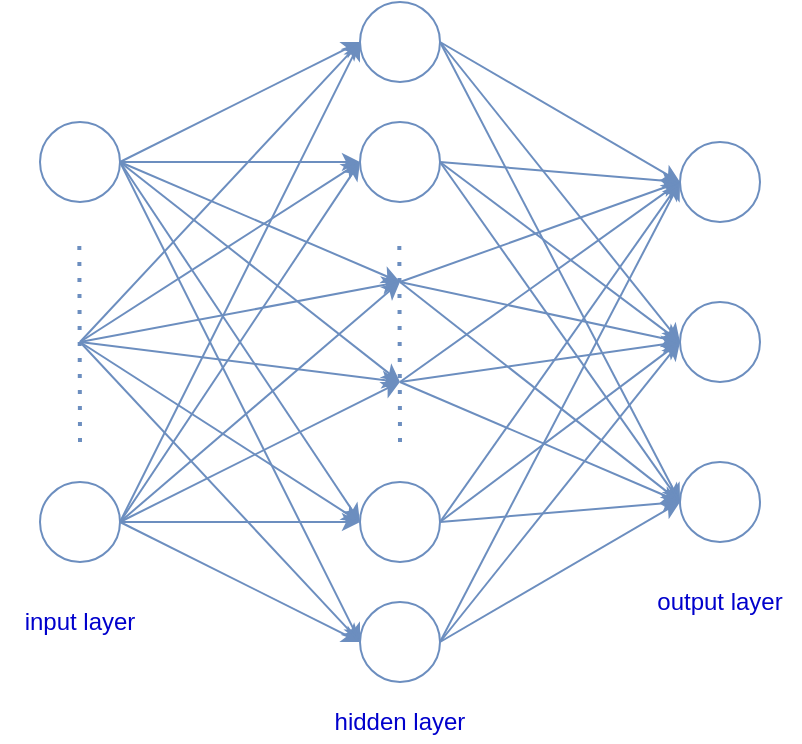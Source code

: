 <mxfile version="14.2.6" type="device"><diagram id="Zvp8a2dFq3VjQXaLthDZ" name="Page-1"><mxGraphModel dx="600" dy="470" grid="1" gridSize="10" guides="1" tooltips="1" connect="1" arrows="1" fold="1" page="1" pageScale="1" pageWidth="850" pageHeight="1100" math="0" shadow="0"><root><mxCell id="0"/><mxCell id="1" parent="0"/><mxCell id="e1cm0MablUtUnwS7bylB-32" style="edgeStyle=orthogonalEdgeStyle;rounded=0;orthogonalLoop=1;jettySize=auto;html=1;entryX=0;entryY=0.5;entryDx=0;entryDy=0;fillColor=#dae8fc;strokeColor=#6c8ebf;" edge="1" parent="1" source="e1cm0MablUtUnwS7bylB-4" target="e1cm0MablUtUnwS7bylB-12"><mxGeometry relative="1" as="geometry"/></mxCell><mxCell id="e1cm0MablUtUnwS7bylB-4" value="" style="ellipse;whiteSpace=wrap;html=1;aspect=fixed;strokeColor=#6c8ebf;fillColor=none;" vertex="1" parent="1"><mxGeometry x="120" y="180" width="40" height="40" as="geometry"/></mxCell><mxCell id="e1cm0MablUtUnwS7bylB-5" value="" style="ellipse;whiteSpace=wrap;html=1;aspect=fixed;strokeColor=#6c8ebf;fillColor=none;" vertex="1" parent="1"><mxGeometry x="120" y="360" width="40" height="40" as="geometry"/></mxCell><mxCell id="e1cm0MablUtUnwS7bylB-11" value="" style="ellipse;whiteSpace=wrap;html=1;aspect=fixed;strokeColor=#6c8ebf;fillColor=none;" vertex="1" parent="1"><mxGeometry x="280" y="120" width="40" height="40" as="geometry"/></mxCell><mxCell id="e1cm0MablUtUnwS7bylB-12" value="" style="ellipse;whiteSpace=wrap;html=1;aspect=fixed;strokeColor=#6c8ebf;fillColor=none;" vertex="1" parent="1"><mxGeometry x="280" y="180" width="40" height="40" as="geometry"/></mxCell><mxCell id="e1cm0MablUtUnwS7bylB-13" value="" style="ellipse;whiteSpace=wrap;html=1;aspect=fixed;strokeColor=#6c8ebf;fillColor=none;" vertex="1" parent="1"><mxGeometry x="280" y="360" width="40" height="40" as="geometry"/></mxCell><mxCell id="e1cm0MablUtUnwS7bylB-14" value="" style="ellipse;whiteSpace=wrap;html=1;aspect=fixed;strokeColor=#6c8ebf;fillColor=none;" vertex="1" parent="1"><mxGeometry x="280" y="420" width="40" height="40" as="geometry"/></mxCell><mxCell id="e1cm0MablUtUnwS7bylB-15" value="" style="endArrow=none;dashed=1;html=1;dashPattern=1 3;strokeWidth=2;fillColor=#dae8fc;strokeColor=#6c8ebf;" edge="1" parent="1"><mxGeometry width="50" height="50" relative="1" as="geometry"><mxPoint x="300" y="340" as="sourcePoint"/><mxPoint x="299.66" y="240" as="targetPoint"/></mxGeometry></mxCell><mxCell id="e1cm0MablUtUnwS7bylB-18" value="" style="ellipse;whiteSpace=wrap;html=1;aspect=fixed;strokeColor=#6c8ebf;fillColor=none;" vertex="1" parent="1"><mxGeometry x="440" y="270" width="40" height="40" as="geometry"/></mxCell><mxCell id="e1cm0MablUtUnwS7bylB-21" value="" style="ellipse;whiteSpace=wrap;html=1;aspect=fixed;strokeColor=#6c8ebf;fillColor=none;" vertex="1" parent="1"><mxGeometry x="440" y="190" width="40" height="40" as="geometry"/></mxCell><mxCell id="e1cm0MablUtUnwS7bylB-23" value="" style="ellipse;whiteSpace=wrap;html=1;aspect=fixed;strokeColor=#6c8ebf;fillColor=none;" vertex="1" parent="1"><mxGeometry x="440" y="350" width="40" height="40" as="geometry"/></mxCell><mxCell id="e1cm0MablUtUnwS7bylB-24" value="" style="endArrow=none;dashed=1;html=1;dashPattern=1 3;strokeWidth=2;fillColor=#dae8fc;strokeColor=#6c8ebf;" edge="1" parent="1"><mxGeometry width="50" height="50" relative="1" as="geometry"><mxPoint x="140" y="340" as="sourcePoint"/><mxPoint x="139.66" y="240" as="targetPoint"/></mxGeometry></mxCell><mxCell id="e1cm0MablUtUnwS7bylB-33" value="" style="endArrow=classic;html=1;exitX=1;exitY=0.5;exitDx=0;exitDy=0;entryX=0;entryY=0.5;entryDx=0;entryDy=0;fillColor=#dae8fc;strokeColor=#6c8ebf;" edge="1" parent="1" source="e1cm0MablUtUnwS7bylB-4" target="e1cm0MablUtUnwS7bylB-11"><mxGeometry width="50" height="50" relative="1" as="geometry"><mxPoint x="170" y="150" as="sourcePoint"/><mxPoint x="290" y="210" as="targetPoint"/></mxGeometry></mxCell><mxCell id="e1cm0MablUtUnwS7bylB-34" value="" style="endArrow=classic;html=1;exitX=1;exitY=0.5;exitDx=0;exitDy=0;fillColor=#dae8fc;strokeColor=#6c8ebf;" edge="1" parent="1" source="e1cm0MablUtUnwS7bylB-4"><mxGeometry width="50" height="50" relative="1" as="geometry"><mxPoint x="170" y="210" as="sourcePoint"/><mxPoint x="300" y="260" as="targetPoint"/></mxGeometry></mxCell><mxCell id="e1cm0MablUtUnwS7bylB-35" value="" style="endArrow=classic;html=1;exitX=1;exitY=0.5;exitDx=0;exitDy=0;fillColor=#dae8fc;strokeColor=#6c8ebf;" edge="1" parent="1" source="e1cm0MablUtUnwS7bylB-4"><mxGeometry width="50" height="50" relative="1" as="geometry"><mxPoint x="170" y="210" as="sourcePoint"/><mxPoint x="300" y="310" as="targetPoint"/></mxGeometry></mxCell><mxCell id="e1cm0MablUtUnwS7bylB-36" value="" style="endArrow=classic;html=1;exitX=1;exitY=0.5;exitDx=0;exitDy=0;fillColor=#dae8fc;strokeColor=#6c8ebf;entryX=0;entryY=0.5;entryDx=0;entryDy=0;" edge="1" parent="1" source="e1cm0MablUtUnwS7bylB-4" target="e1cm0MablUtUnwS7bylB-13"><mxGeometry width="50" height="50" relative="1" as="geometry"><mxPoint x="170" y="210" as="sourcePoint"/><mxPoint x="310" y="320" as="targetPoint"/></mxGeometry></mxCell><mxCell id="e1cm0MablUtUnwS7bylB-37" value="" style="endArrow=classic;html=1;exitX=1;exitY=0.5;exitDx=0;exitDy=0;fillColor=#dae8fc;strokeColor=#6c8ebf;entryX=0;entryY=0.5;entryDx=0;entryDy=0;" edge="1" parent="1" source="e1cm0MablUtUnwS7bylB-4" target="e1cm0MablUtUnwS7bylB-14"><mxGeometry width="50" height="50" relative="1" as="geometry"><mxPoint x="170" y="210" as="sourcePoint"/><mxPoint x="290" y="370" as="targetPoint"/></mxGeometry></mxCell><mxCell id="e1cm0MablUtUnwS7bylB-38" value="" style="endArrow=classic;html=1;fillColor=#dae8fc;strokeColor=#6c8ebf;entryX=0;entryY=0.5;entryDx=0;entryDy=0;" edge="1" parent="1" target="e1cm0MablUtUnwS7bylB-11"><mxGeometry width="50" height="50" relative="1" as="geometry"><mxPoint x="140" y="290" as="sourcePoint"/><mxPoint x="295.858" y="435.858" as="targetPoint"/></mxGeometry></mxCell><mxCell id="e1cm0MablUtUnwS7bylB-39" value="" style="endArrow=classic;html=1;fillColor=#dae8fc;strokeColor=#6c8ebf;entryX=0;entryY=0.5;entryDx=0;entryDy=0;" edge="1" parent="1" target="e1cm0MablUtUnwS7bylB-12"><mxGeometry width="50" height="50" relative="1" as="geometry"><mxPoint x="140" y="290" as="sourcePoint"/><mxPoint x="290" y="150" as="targetPoint"/></mxGeometry></mxCell><mxCell id="e1cm0MablUtUnwS7bylB-40" value="" style="endArrow=classic;html=1;fillColor=#dae8fc;strokeColor=#6c8ebf;" edge="1" parent="1"><mxGeometry width="50" height="50" relative="1" as="geometry"><mxPoint x="140" y="290" as="sourcePoint"/><mxPoint x="300" y="260" as="targetPoint"/></mxGeometry></mxCell><mxCell id="e1cm0MablUtUnwS7bylB-41" value="" style="endArrow=classic;html=1;fillColor=#dae8fc;strokeColor=#6c8ebf;" edge="1" parent="1"><mxGeometry width="50" height="50" relative="1" as="geometry"><mxPoint x="140" y="290" as="sourcePoint"/><mxPoint x="300" y="310" as="targetPoint"/></mxGeometry></mxCell><mxCell id="e1cm0MablUtUnwS7bylB-42" value="" style="endArrow=classic;html=1;fillColor=#dae8fc;strokeColor=#6c8ebf;entryX=0;entryY=0.5;entryDx=0;entryDy=0;" edge="1" parent="1" target="e1cm0MablUtUnwS7bylB-13"><mxGeometry width="50" height="50" relative="1" as="geometry"><mxPoint x="140" y="290" as="sourcePoint"/><mxPoint x="310" y="320" as="targetPoint"/></mxGeometry></mxCell><mxCell id="e1cm0MablUtUnwS7bylB-43" value="" style="endArrow=classic;html=1;fillColor=#dae8fc;strokeColor=#6c8ebf;entryX=0;entryY=0.5;entryDx=0;entryDy=0;" edge="1" parent="1" target="e1cm0MablUtUnwS7bylB-14"><mxGeometry width="50" height="50" relative="1" as="geometry"><mxPoint x="140" y="290" as="sourcePoint"/><mxPoint x="295.858" y="375.858" as="targetPoint"/></mxGeometry></mxCell><mxCell id="e1cm0MablUtUnwS7bylB-44" value="" style="endArrow=classic;html=1;fillColor=#dae8fc;strokeColor=#6c8ebf;exitX=1;exitY=0.5;exitDx=0;exitDy=0;entryX=0;entryY=0.5;entryDx=0;entryDy=0;" edge="1" parent="1" source="e1cm0MablUtUnwS7bylB-5" target="e1cm0MablUtUnwS7bylB-11"><mxGeometry width="50" height="50" relative="1" as="geometry"><mxPoint x="150" y="300" as="sourcePoint"/><mxPoint x="370" y="170" as="targetPoint"/></mxGeometry></mxCell><mxCell id="e1cm0MablUtUnwS7bylB-45" value="" style="endArrow=classic;html=1;fillColor=#dae8fc;strokeColor=#6c8ebf;exitX=1;exitY=0.5;exitDx=0;exitDy=0;entryX=0;entryY=0.5;entryDx=0;entryDy=0;" edge="1" parent="1" source="e1cm0MablUtUnwS7bylB-5" target="e1cm0MablUtUnwS7bylB-12"><mxGeometry width="50" height="50" relative="1" as="geometry"><mxPoint x="170" y="390" as="sourcePoint"/><mxPoint x="290" y="150" as="targetPoint"/></mxGeometry></mxCell><mxCell id="e1cm0MablUtUnwS7bylB-46" value="" style="endArrow=classic;html=1;fillColor=#dae8fc;strokeColor=#6c8ebf;exitX=1;exitY=0.5;exitDx=0;exitDy=0;" edge="1" parent="1" source="e1cm0MablUtUnwS7bylB-5"><mxGeometry width="50" height="50" relative="1" as="geometry"><mxPoint x="170" y="390" as="sourcePoint"/><mxPoint x="300" y="260" as="targetPoint"/></mxGeometry></mxCell><mxCell id="e1cm0MablUtUnwS7bylB-47" value="" style="endArrow=classic;html=1;fillColor=#dae8fc;strokeColor=#6c8ebf;" edge="1" parent="1"><mxGeometry width="50" height="50" relative="1" as="geometry"><mxPoint x="160" y="380" as="sourcePoint"/><mxPoint x="300" y="310" as="targetPoint"/></mxGeometry></mxCell><mxCell id="e1cm0MablUtUnwS7bylB-48" value="" style="endArrow=classic;html=1;fillColor=#dae8fc;strokeColor=#6c8ebf;entryX=0;entryY=0.5;entryDx=0;entryDy=0;exitX=1;exitY=0.5;exitDx=0;exitDy=0;" edge="1" parent="1" source="e1cm0MablUtUnwS7bylB-5" target="e1cm0MablUtUnwS7bylB-13"><mxGeometry width="50" height="50" relative="1" as="geometry"><mxPoint x="170" y="390" as="sourcePoint"/><mxPoint x="310" y="320" as="targetPoint"/></mxGeometry></mxCell><mxCell id="e1cm0MablUtUnwS7bylB-49" value="" style="endArrow=classic;html=1;fillColor=#dae8fc;strokeColor=#6c8ebf;entryX=0;entryY=0.5;entryDx=0;entryDy=0;exitX=1;exitY=0.5;exitDx=0;exitDy=0;" edge="1" parent="1" source="e1cm0MablUtUnwS7bylB-5" target="e1cm0MablUtUnwS7bylB-14"><mxGeometry width="50" height="50" relative="1" as="geometry"><mxPoint x="170" y="390" as="sourcePoint"/><mxPoint x="290" y="390" as="targetPoint"/></mxGeometry></mxCell><mxCell id="e1cm0MablUtUnwS7bylB-58" value="" style="endArrow=classic;html=1;fillColor=#dae8fc;strokeColor=#6c8ebf;entryX=0;entryY=0.5;entryDx=0;entryDy=0;exitX=1;exitY=0.5;exitDx=0;exitDy=0;" edge="1" parent="1" source="e1cm0MablUtUnwS7bylB-11" target="e1cm0MablUtUnwS7bylB-21"><mxGeometry width="50" height="50" relative="1" as="geometry"><mxPoint x="350" y="200" as="sourcePoint"/><mxPoint x="400" y="150" as="targetPoint"/></mxGeometry></mxCell><mxCell id="e1cm0MablUtUnwS7bylB-59" value="" style="endArrow=classic;html=1;fillColor=#dae8fc;strokeColor=#6c8ebf;entryX=0;entryY=0.5;entryDx=0;entryDy=0;exitX=1;exitY=0.5;exitDx=0;exitDy=0;" edge="1" parent="1" source="e1cm0MablUtUnwS7bylB-11" target="e1cm0MablUtUnwS7bylB-18"><mxGeometry width="50" height="50" relative="1" as="geometry"><mxPoint x="330" y="150" as="sourcePoint"/><mxPoint x="450" y="220" as="targetPoint"/></mxGeometry></mxCell><mxCell id="e1cm0MablUtUnwS7bylB-60" value="" style="endArrow=classic;html=1;fillColor=#dae8fc;strokeColor=#6c8ebf;entryX=0;entryY=0.5;entryDx=0;entryDy=0;exitX=1;exitY=0.5;exitDx=0;exitDy=0;" edge="1" parent="1" source="e1cm0MablUtUnwS7bylB-11" target="e1cm0MablUtUnwS7bylB-23"><mxGeometry width="50" height="50" relative="1" as="geometry"><mxPoint x="330" y="150" as="sourcePoint"/><mxPoint x="450" y="300" as="targetPoint"/></mxGeometry></mxCell><mxCell id="e1cm0MablUtUnwS7bylB-61" value="" style="endArrow=classic;html=1;fillColor=#dae8fc;strokeColor=#6c8ebf;entryX=0;entryY=0.5;entryDx=0;entryDy=0;exitX=1;exitY=0.5;exitDx=0;exitDy=0;" edge="1" parent="1" source="e1cm0MablUtUnwS7bylB-12" target="e1cm0MablUtUnwS7bylB-21"><mxGeometry width="50" height="50" relative="1" as="geometry"><mxPoint x="330" y="150" as="sourcePoint"/><mxPoint x="450" y="380" as="targetPoint"/></mxGeometry></mxCell><mxCell id="e1cm0MablUtUnwS7bylB-62" value="" style="endArrow=classic;html=1;fillColor=#dae8fc;strokeColor=#6c8ebf;entryX=0;entryY=0.5;entryDx=0;entryDy=0;exitX=1;exitY=0.5;exitDx=0;exitDy=0;" edge="1" parent="1" source="e1cm0MablUtUnwS7bylB-12" target="e1cm0MablUtUnwS7bylB-18"><mxGeometry width="50" height="50" relative="1" as="geometry"><mxPoint x="330" y="210" as="sourcePoint"/><mxPoint x="450" y="220" as="targetPoint"/></mxGeometry></mxCell><mxCell id="e1cm0MablUtUnwS7bylB-63" value="" style="endArrow=classic;html=1;fillColor=#dae8fc;strokeColor=#6c8ebf;entryX=0;entryY=0.5;entryDx=0;entryDy=0;exitX=1;exitY=0.5;exitDx=0;exitDy=0;" edge="1" parent="1" source="e1cm0MablUtUnwS7bylB-12" target="e1cm0MablUtUnwS7bylB-23"><mxGeometry width="50" height="50" relative="1" as="geometry"><mxPoint x="330" y="210" as="sourcePoint"/><mxPoint x="450" y="300" as="targetPoint"/></mxGeometry></mxCell><mxCell id="e1cm0MablUtUnwS7bylB-64" value="" style="endArrow=classic;html=1;fillColor=#dae8fc;strokeColor=#6c8ebf;entryX=0;entryY=0.5;entryDx=0;entryDy=0;" edge="1" parent="1" target="e1cm0MablUtUnwS7bylB-21"><mxGeometry width="50" height="50" relative="1" as="geometry"><mxPoint x="300" y="260" as="sourcePoint"/><mxPoint x="450" y="380" as="targetPoint"/></mxGeometry></mxCell><mxCell id="e1cm0MablUtUnwS7bylB-65" value="" style="endArrow=classic;html=1;fillColor=#dae8fc;strokeColor=#6c8ebf;entryX=0;entryY=0.5;entryDx=0;entryDy=0;" edge="1" parent="1" target="e1cm0MablUtUnwS7bylB-18"><mxGeometry width="50" height="50" relative="1" as="geometry"><mxPoint x="300" y="260" as="sourcePoint"/><mxPoint x="450" y="220" as="targetPoint"/></mxGeometry></mxCell><mxCell id="e1cm0MablUtUnwS7bylB-66" value="" style="endArrow=classic;html=1;fillColor=#dae8fc;strokeColor=#6c8ebf;entryX=0;entryY=0.5;entryDx=0;entryDy=0;" edge="1" parent="1" target="e1cm0MablUtUnwS7bylB-23"><mxGeometry width="50" height="50" relative="1" as="geometry"><mxPoint x="300" y="260" as="sourcePoint"/><mxPoint x="450" y="300" as="targetPoint"/></mxGeometry></mxCell><mxCell id="e1cm0MablUtUnwS7bylB-67" value="" style="endArrow=classic;html=1;fillColor=#dae8fc;strokeColor=#6c8ebf;entryX=0;entryY=0.5;entryDx=0;entryDy=0;" edge="1" parent="1" target="e1cm0MablUtUnwS7bylB-21"><mxGeometry width="50" height="50" relative="1" as="geometry"><mxPoint x="300" y="310" as="sourcePoint"/><mxPoint x="450" y="380" as="targetPoint"/></mxGeometry></mxCell><mxCell id="e1cm0MablUtUnwS7bylB-68" value="" style="endArrow=classic;html=1;fillColor=#dae8fc;strokeColor=#6c8ebf;entryX=0;entryY=0.5;entryDx=0;entryDy=0;" edge="1" parent="1" target="e1cm0MablUtUnwS7bylB-18"><mxGeometry width="50" height="50" relative="1" as="geometry"><mxPoint x="300" y="310" as="sourcePoint"/><mxPoint x="450" y="220" as="targetPoint"/></mxGeometry></mxCell><mxCell id="e1cm0MablUtUnwS7bylB-69" value="" style="endArrow=classic;html=1;fillColor=#dae8fc;strokeColor=#6c8ebf;entryX=0;entryY=0.5;entryDx=0;entryDy=0;" edge="1" parent="1" target="e1cm0MablUtUnwS7bylB-23"><mxGeometry width="50" height="50" relative="1" as="geometry"><mxPoint x="300" y="310" as="sourcePoint"/><mxPoint x="450" y="300" as="targetPoint"/></mxGeometry></mxCell><mxCell id="e1cm0MablUtUnwS7bylB-70" value="" style="endArrow=classic;html=1;fillColor=#dae8fc;strokeColor=#6c8ebf;entryX=0;entryY=0.5;entryDx=0;entryDy=0;exitX=1;exitY=0.5;exitDx=0;exitDy=0;" edge="1" parent="1" source="e1cm0MablUtUnwS7bylB-13" target="e1cm0MablUtUnwS7bylB-21"><mxGeometry width="50" height="50" relative="1" as="geometry"><mxPoint x="310" y="320" as="sourcePoint"/><mxPoint x="450" y="380" as="targetPoint"/></mxGeometry></mxCell><mxCell id="e1cm0MablUtUnwS7bylB-71" value="" style="endArrow=classic;html=1;fillColor=#dae8fc;strokeColor=#6c8ebf;entryX=0;entryY=0.5;entryDx=0;entryDy=0;exitX=1;exitY=0.5;exitDx=0;exitDy=0;" edge="1" parent="1" source="e1cm0MablUtUnwS7bylB-13" target="e1cm0MablUtUnwS7bylB-18"><mxGeometry width="50" height="50" relative="1" as="geometry"><mxPoint x="330" y="390" as="sourcePoint"/><mxPoint x="450" y="220" as="targetPoint"/></mxGeometry></mxCell><mxCell id="e1cm0MablUtUnwS7bylB-72" value="" style="endArrow=classic;html=1;fillColor=#dae8fc;strokeColor=#6c8ebf;entryX=0;entryY=0.5;entryDx=0;entryDy=0;exitX=1;exitY=0.5;exitDx=0;exitDy=0;" edge="1" parent="1" source="e1cm0MablUtUnwS7bylB-13" target="e1cm0MablUtUnwS7bylB-23"><mxGeometry width="50" height="50" relative="1" as="geometry"><mxPoint x="330" y="390" as="sourcePoint"/><mxPoint x="450" y="300" as="targetPoint"/></mxGeometry></mxCell><mxCell id="e1cm0MablUtUnwS7bylB-73" value="" style="endArrow=classic;html=1;fillColor=#dae8fc;strokeColor=#6c8ebf;entryX=0;entryY=0.5;entryDx=0;entryDy=0;exitX=1;exitY=0.5;exitDx=0;exitDy=0;" edge="1" parent="1" source="e1cm0MablUtUnwS7bylB-14" target="e1cm0MablUtUnwS7bylB-21"><mxGeometry width="50" height="50" relative="1" as="geometry"><mxPoint x="330" y="390" as="sourcePoint"/><mxPoint x="450" y="380" as="targetPoint"/></mxGeometry></mxCell><mxCell id="e1cm0MablUtUnwS7bylB-74" value="" style="endArrow=classic;html=1;fillColor=#dae8fc;strokeColor=#6c8ebf;entryX=0;entryY=0.5;entryDx=0;entryDy=0;exitX=1;exitY=0.5;exitDx=0;exitDy=0;" edge="1" parent="1" source="e1cm0MablUtUnwS7bylB-14" target="e1cm0MablUtUnwS7bylB-18"><mxGeometry width="50" height="50" relative="1" as="geometry"><mxPoint x="330" y="450" as="sourcePoint"/><mxPoint x="450" y="220" as="targetPoint"/></mxGeometry></mxCell><mxCell id="e1cm0MablUtUnwS7bylB-75" value="" style="endArrow=classic;html=1;fillColor=#dae8fc;strokeColor=#6c8ebf;entryX=0;entryY=0.5;entryDx=0;entryDy=0;exitX=1;exitY=0.5;exitDx=0;exitDy=0;" edge="1" parent="1" source="e1cm0MablUtUnwS7bylB-14" target="e1cm0MablUtUnwS7bylB-23"><mxGeometry width="50" height="50" relative="1" as="geometry"><mxPoint x="330" y="450" as="sourcePoint"/><mxPoint x="450" y="300" as="targetPoint"/></mxGeometry></mxCell><mxCell id="e1cm0MablUtUnwS7bylB-76" value="hidden layer" style="text;html=1;align=center;verticalAlign=middle;whiteSpace=wrap;rounded=0;fontColor=#0000CC;" vertex="1" parent="1"><mxGeometry x="260" y="470" width="80" height="20" as="geometry"/></mxCell><mxCell id="e1cm0MablUtUnwS7bylB-77" value="input layer" style="text;html=1;align=center;verticalAlign=middle;whiteSpace=wrap;rounded=0;fontColor=#0000CC;" vertex="1" parent="1"><mxGeometry x="100" y="420" width="80" height="20" as="geometry"/></mxCell><mxCell id="e1cm0MablUtUnwS7bylB-78" value="output layer" style="text;html=1;align=center;verticalAlign=middle;whiteSpace=wrap;rounded=0;fontColor=#0000CC;" vertex="1" parent="1"><mxGeometry x="420" y="410" width="80" height="20" as="geometry"/></mxCell></root></mxGraphModel></diagram></mxfile>